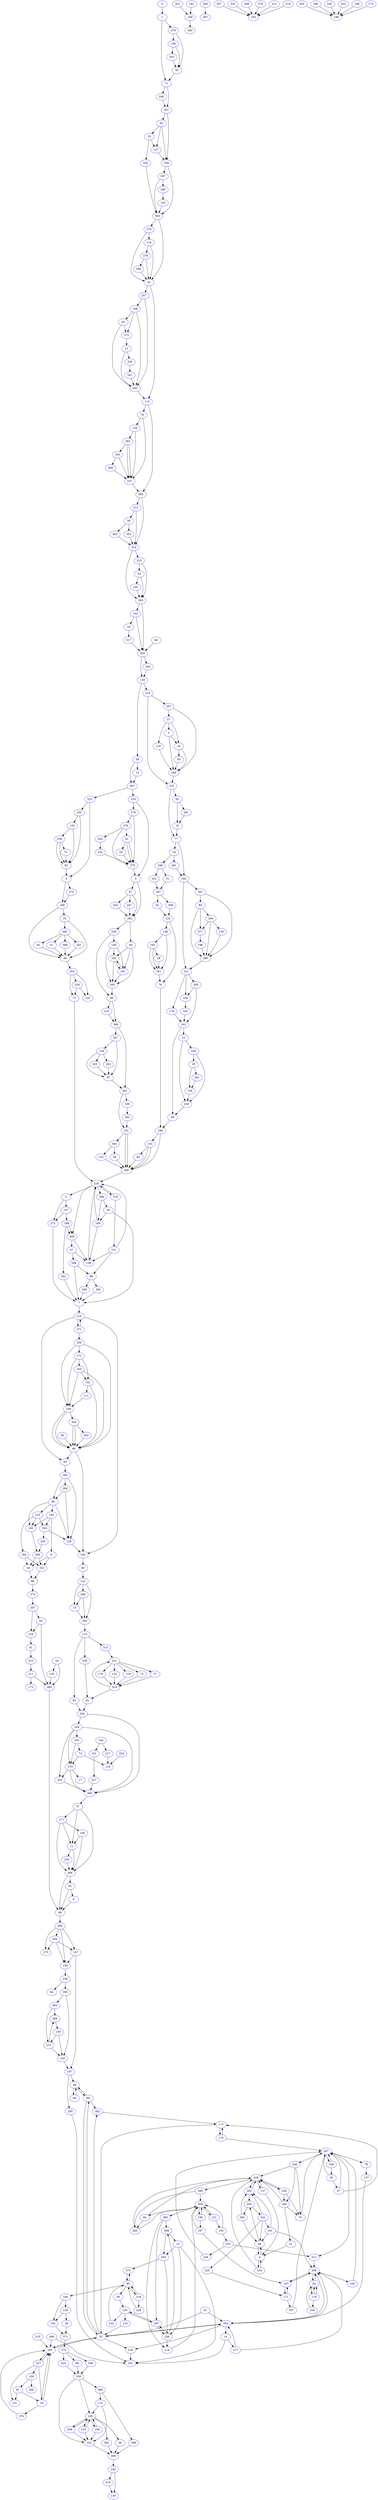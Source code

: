 digraph {
  "1" [color="orange"]
  "400" [color="blue"]
  "399" [color="blue"]
  "398" [color="blue"]
  "397" [color="blue"]
  "396" [color="blue"]
  "395" [color="blue"]
  "394" [color="blue"]
  "393" [color="blue"]
  "392" [color="blue"]
  "391" [color="blue"]
  "390" [color="blue"]
  "389" [color="blue"]
  "388" [color="blue"]
  "387" [color="blue"]
  "386" [color="blue"]
  "385" [color="blue"]
  "384" [color="blue"]
  "383" [color="blue"]
  "382" [color="blue"]
  "381" [color="blue"]
  "380" [color="blue"]
  "379" [color="blue"]
  "378" [color="blue"]
  "377" [color="blue"]
  "376" [color="blue"]
  "375" [color="blue"]
  "374" [color="blue"]
  "373" [color="blue"]
  "372" [color="blue"]
  "371" [color="blue"]
  "370" [color="blue"]
  "369" [color="blue"]
  "368" [color="blue"]
  "367" [color="blue"]
  "366" [color="blue"]
  "365" [color="blue"]
  "364" [color="blue"]
  "363" [color="blue"]
  "362" [color="blue"]
  "361" [color="blue"]
  "360" [color="blue"]
  "359" [color="blue"]
  "358" [color="blue"]
  "357" [color="blue"]
  "356" [color="blue"]
  "355" [color="blue"]
  "354" [color="blue"]
  "353" [color="blue"]
  "352" [color="blue"]
  "351" [color="blue"]
  "350" [color="blue"]
  "349" [color="blue"]
  "348" [color="blue"]
  "347" [color="blue"]
  "346" [color="blue"]
  "345" [color="blue"]
  "344" [color="blue"]
  "343" [color="blue"]
  "342" [color="blue"]
  "341" [color="blue"]
  "340" [color="blue"]
  "339" [color="blue"]
  "338" [color="blue"]
  "337" [color="blue"]
  "336" [color="blue"]
  "335" [color="blue"]
  "334" [color="blue"]
  "333" [color="blue"]
  "332" [color="blue"]
  "331" [color="blue"]
  "330" [color="blue"]
  "329" [color="blue"]
  "328" [color="blue"]
  "327" [color="blue"]
  "326" [color="blue"]
  "325" [color="blue"]
  "324" [color="blue"]
  "323" [color="blue"]
  "322" [color="blue"]
  "321" [color="blue"]
  "320" [color="blue"]
  "319" [color="blue"]
  "318" [color="blue"]
  "317" [color="blue"]
  "316" [color="blue"]
  "315" [color="blue"]
  "314" [color="blue"]
  "313" [color="blue"]
  "312" [color="blue"]
  "311" [color="blue"]
  "310" [color="blue"]
  "309" [color="blue"]
  "308" [color="blue"]
  "307" [color="blue"]
  "306" [color="blue"]
  "305" [color="blue"]
  "304" [color="blue"]
  "303" [color="blue"]
  "302" [color="blue"]
  "301" [color="blue"]
  "300" [color="blue"]
  "299" [color="blue"]
  "298" [color="blue"]
  "297" [color="blue"]
  "296" [color="blue"]
  "295" [color="blue"]
  "294" [color="blue"]
  "293" [color="blue"]
  "292" [color="blue"]
  "291" [color="blue"]
  "290" [color="blue"]
  "289" [color="blue"]
  "288" [color="blue"]
  "287" [color="blue"]
  "286" [color="blue"]
  "285" [color="blue"]
  "284" [color="blue"]
  "283" [color="blue"]
  "282" [color="blue"]
  "281" [color="blue"]
  "280" [color="blue"]
  "279" [color="blue"]
  "278" [color="blue"]
  "277" [color="blue"]
  "276" [color="blue"]
  "275" [color="blue"]
  "274" [color="blue"]
  "273" [color="blue"]
  "272" [color="blue"]
  "271" [color="blue"]
  "270" [color="blue"]
  "269" [color="blue"]
  "268" [color="blue"]
  "267" [color="blue"]
  "266" [color="blue"]
  "265" [color="blue"]
  "264" [color="blue"]
  "263" [color="blue"]
  "262" [color="blue"]
  "261" [color="blue"]
  "260" [color="blue"]
  "259" [color="blue"]
  "258" [color="blue"]
  "257" [color="blue"]
  "256" [color="blue"]
  "255" [color="blue"]
  "254" [color="blue"]
  "253" [color="blue"]
  "252" [color="blue"]
  "251" [color="blue"]
  "250" [color="blue"]
  "249" [color="blue"]
  "248" [color="blue"]
  "247" [color="blue"]
  "246" [color="blue"]
  "245" [color="blue"]
  "244" [color="blue"]
  "243" [color="blue"]
  "242" [color="blue"]
  "241" [color="blue"]
  "240" [color="blue"]
  "239" [color="blue"]
  "238" [color="blue"]
  "237" [color="blue"]
  "236" [color="blue"]
  "235" [color="blue"]
  "234" [color="blue"]
  "233" [color="blue"]
  "232" [color="blue"]
  "231" [color="blue"]
  "230" [color="blue"]
  "229" [color="blue"]
  "228" [color="blue"]
  "227" [color="blue"]
  "226" [color="blue"]
  "225" [color="blue"]
  "224" [color="blue"]
  "223" [color="blue"]
  "222" [color="blue"]
  "221" [color="blue"]
  "220" [color="blue"]
  "219" [color="blue"]
  "218" [color="blue"]
  "217" [color="blue"]
  "216" [color="blue"]
  "215" [color="blue"]
  "214" [color="blue"]
  "213" [color="blue"]
  "212" [color="blue"]
  "211" [color="blue"]
  "210" [color="blue"]
  "209" [color="blue"]
  "208" [color="blue"]
  "207" [color="blue"]
  "206" [color="blue"]
  "205" [color="blue"]
  "204" [color="blue"]
  "203" [color="blue"]
  "202" [color="blue"]
  "201" [color="blue"]
  "200" [color="blue"]
  "199" [color="blue"]
  "198" [color="blue"]
  "197" [color="blue"]
  "196" [color="blue"]
  "195" [color="blue"]
  "194" [color="blue"]
  "193" [color="blue"]
  "192" [color="blue"]
  "191" [color="blue"]
  "190" [color="blue"]
  "189" [color="blue"]
  "188" [color="blue"]
  "187" [color="blue"]
  "186" [color="blue"]
  "185" [color="blue"]
  "184" [color="blue"]
  "183" [color="blue"]
  "182" [color="blue"]
  "181" [color="blue"]
  "180" [color="blue"]
  "179" [color="blue"]
  "178" [color="blue"]
  "177" [color="blue"]
  "176" [color="blue"]
  "175" [color="blue"]
  "174" [color="blue"]
  "173" [color="blue"]
  "172" [color="blue"]
  "171" [color="blue"]
  "170" [color="blue"]
  "169" [color="blue"]
  "168" [color="blue"]
  "167" [color="blue"]
  "166" [color="blue"]
  "165" [color="blue"]
  "164" [color="blue"]
  "163" [color="blue"]
  "162" [color="blue"]
  "161" [color="blue"]
  "160" [color="blue"]
  "159" [color="blue"]
  "158" [color="blue"]
  "157" [color="blue"]
  "156" [color="blue"]
  "155" [color="blue"]
  "154" [color="blue"]
  "153" [color="blue"]
  "152" [color="blue"]
  "151" [color="blue"]
  "150" [color="blue"]
  "149" [color="blue"]
  "148" [color="blue"]
  "147" [color="blue"]
  "146" [color="blue"]
  "145" [color="blue"]
  "144" [color="blue"]
  "143" [color="blue"]
  "142" [color="blue"]
  "141" [color="blue"]
  "140" [color="blue"]
  "139" [color="blue"]
  "138" [color="blue"]
  "137" [color="blue"]
  "136" [color="blue"]
  "135" [color="blue"]
  "134" [color="blue"]
  "133" [color="blue"]
  "132" [color="blue"]
  "131" [color="blue"]
  "130" [color="blue"]
  "129" [color="blue"]
  "128" [color="blue"]
  "127" [color="blue"]
  "126" [color="blue"]
  "125" [color="blue"]
  "124" [color="blue"]
  "123" [color="blue"]
  "122" [color="blue"]
  "121" [color="blue"]
  "120" [color="blue"]
  "119" [color="blue"]
  "118" [color="blue"]
  "117" [color="blue"]
  "116" [color="blue"]
  "115" [color="blue"]
  "114" [color="blue"]
  "113" [color="blue"]
  "112" [color="blue"]
  "111" [color="blue"]
  "110" [color="blue"]
  "109" [color="blue"]
  "108" [color="blue"]
  "107" [color="blue"]
  "106" [color="blue"]
  "105" [color="blue"]
  "104" [color="blue"]
  "103" [color="blue"]
  "102" [color="blue"]
  "101" [color="blue"]
  "100" [color="blue"]
  "99" [color="blue"]
  "98" [color="blue"]
  "97" [color="blue"]
  "96" [color="blue"]
  "95" [color="blue"]
  "94" [color="blue"]
  "93" [color="blue"]
  "92" [color="blue"]
  "91" [color="blue"]
  "90" [color="blue"]
  "89" [color="blue"]
  "88" [color="blue"]
  "87" [color="blue"]
  "86" [color="blue"]
  "85" [color="blue"]
  "84" [color="blue"]
  "83" [color="blue"]
  "82" [color="blue"]
  "81" [color="blue"]
  "80" [color="blue"]
  "79" [color="blue"]
  "78" [color="blue"]
  "77" [color="blue"]
  "76" [color="blue"]
  "75" [color="blue"]
  "74" [color="blue"]
  "73" [color="blue"]
  "72" [color="blue"]
  "71" [color="blue"]
  "70" [color="blue"]
  "69" [color="blue"]
  "68" [color="blue"]
  "67" [color="blue"]
  "66" [color="blue"]
  "65" [color="blue"]
  "64" [color="blue"]
  "63" [color="blue"]
  "62" [color="blue"]
  "61" [color="blue"]
  "60" [color="blue"]
  "59" [color="blue"]
  "58" [color="blue"]
  "57" [color="blue"]
  "56" [color="blue"]
  "55" [color="blue"]
  "54" [color="blue"]
  "53" [color="blue"]
  "52" [color="blue"]
  "51" [color="blue"]
  "50" [color="blue"]
  "49" [color="blue"]
  "48" [color="blue"]
  "47" [color="blue"]
  "46" [color="blue"]
  "45" [color="blue"]
  "44" [color="blue"]
  "43" [color="blue"]
  "42" [color="blue"]
  "41" [color="blue"]
  "40" [color="blue"]
  "39" [color="blue"]
  "38" [color="blue"]
  "37" [color="blue"]
  "36" [color="blue"]
  "35" [color="blue"]
  "34" [color="blue"]
  "33" [color="blue"]
  "32" [color="blue"]
  "31" [color="blue"]
  "30" [color="blue"]
  "29" [color="blue"]
  "28" [color="blue"]
  "27" [color="blue"]
  "26" [color="blue"]
  "25" [color="blue"]
  "24" [color="blue"]
  "23" [color="blue"]
  "22" [color="blue"]
  "21" [color="blue"]
  "20" [color="blue"]
  "19" [color="blue"]
  "18" [color="blue"]
  "17" [color="blue"]
  "16" [color="blue"]
  "15" [color="blue"]
  "14" [color="blue"]
  "13" [color="blue"]
  "12" [color="blue"]
  "11" [color="blue"]
  "10" [color="blue"]
  "9" [color="blue"]
  "8" [color="blue"]
  "7" [color="blue"]
  "6" [color="blue"]
  "5" [color="blue"]
  "4" [color="blue"]
  "3" [color="blue"]
  "2" [color="blue"]
  "1" [color="blue"]
  "0" [color="blue"]
  "0" -> "1"
  "1" -> "278"
  "1" -> "71"
  "2" -> "16"
  "2" -> "269"
  "3" -> "272"
  "3" -> "127"
  "4" -> "46"
  "4" -> "332"
  "5" -> "292"
  "5" -> "97"
  "6" -> "89"
  "7" -> "214"
  "8" -> "189"
  "8" -> "273"
  "9" -> "322"
  "9" -> "34"
  "10" -> "77"
  "11" -> "366"
  "11" -> "250"
  "12" -> "364"
  "12" -> "256"
  "12" -> "161"
  "13" -> "282"
  "14" -> "117"
  "14" -> "161"
  "15" -> "367"
  "16" -> "269"
  "16" -> "50"
  "18" -> "348"
  "18" -> "261"
  "19" -> "317"
  "20" -> "291"
  "20" -> "291"
  "20" -> "376"
  "21" -> "339"
  "21" -> "293"
  "22" -> "4"
  "23" -> "326"
  "23" -> "229"
  "24" -> "135"
  "24" -> "360"
  "25" -> "90"
  "25" -> "340"
  "26" -> "371"
  "27" -> "319"
  "28" -> "351"
  "29" -> "375"
  "30" -> "267"
  "30" -> "67"
  "31" -> "90"
  "32" -> "124"
  "33" -> "147"
  "33" -> "320"
  "34" -> "96"
  "35" -> "136"
  "35" -> "361"
  "36" -> "263"
  "36" -> "353"
  "37" -> "366"
  "37" -> "11"
  "37" -> "277"
  "38" -> "66"
  "39" -> "396"
  "40" -> "355"
  "40" -> "181"
  "40" -> "265"
  "41" -> "310"
  "42" -> "257"
  "42" -> "113"
  "43" -> "354"
  "43" -> "52"
  "44" -> "399"
  "45" -> "90"
  "46" -> "4"
  "46" -> "206"
  "47" -> "158"
  "47" -> "298"
  "48" -> "60"
  "48" -> "391"
  "49" -> "122"
  "50" -> "269"
  "51" -> "287"
  "52" -> "234"
  "52" -> "391"
  "52" -> "354"
  "52" -> "362"
  "52" -> "291"
  "53" -> "300"
  "53" -> "155"
  "54" -> "308"
  "54" -> "179"
  "55" -> "166"
  "55" -> "7"
  "56" -> "399"
  "57" -> "2"
  "57" -> "119"
  "57" -> "16"
  "58" -> "367"
  "58" -> "15"
  "59" -> "150"
  "60" -> "48"
  "61" -> "375"
  "61" -> "375"
  "61" -> "29"
  "62" -> "89"
  "62" -> "6"
  "63" -> "281"
  "63" -> "10"
  "65" -> "372"
  "65" -> "293"
  "66" -> "99"
  "66" -> "104"
  "67" -> "177"
  "67" -> "267"
  "68" -> "303"
  "69" -> "244"
  "70" -> "267"
  "71" -> "248"
  "71" -> "301"
  "72" -> "319"
  "73" -> "218"
  "74" -> "118"
  "74" -> "279"
  "75" -> "93"
  "76" -> "244"
  "77" -> "345"
  "77" -> "18"
  "78" -> "159"
  "78" -> "237"
  "79" -> "137"
  "80" -> "195"
  "80" -> "129"
  "80" -> "123"
  "80" -> "140"
  "81" -> "205"
  "82" -> "208"
  "82" -> "147"
  "82" -> "33"
  "83" -> "360"
  "83" -> "154"
  "84" -> "280"
  "84" -> "204"
  "84" -> "377"
  "85" -> "59"
  "85" -> "373"
  "85" -> "318"
  "85" -> "106"
  "86" -> "259"
  "86" -> "350"
  "87" -> "262"
  "88" -> "216"
  "88" -> "384"
  "89" -> "286"
  "90" -> "253"
  "91" -> "20"
  "91" -> "131"
  "92" -> "71"
  "93" -> "8"
  "94" -> "260"
  "94" -> "329"
  "95" -> "205"
  "96" -> "374"
  "97" -> "334"
  "97" -> "247"
  "97" -> "292"
  "98" -> "358"
  "99" -> "383"
  "100" -> "91"
  "100" -> "346"
  "101" -> "327"
  "102" -> "19"
  "102" -> "303"
  "103" -> "252"
  "103" -> "359"
  "104" -> "49"
  "105" -> "194"
  "105" -> "39"
  "105" -> "215"
  "105" -> "382"
  "105" -> "368"
  "106" -> "152"
  "106" -> "126"
  "107" -> "197"
  "107" -> "148"
  "108" -> "185"
  "109" -> "120"
  "109" -> "212"
  "110" -> "319"
  "111" -> "249"
  "112" -> "142"
  "112" -> "105"
  "113" -> "285"
  "113" -> "78"
  "114" -> "359"
  "115" -> "313"
  "115" -> "95"
  "115" -> "330"
  "116" -> "42"
  "116" -> "378"
  "117" -> "308"
  "117" -> "354"
  "119" -> "269"
  "120" -> "197"
  "121" -> "103"
  "121" -> "359"
  "122" -> "282"
  "122" -> "13"
  "122" -> "268"
  "123" -> "164"
  "123" -> "140"
  "123" -> "184"
  "124" -> "76"
  "124" -> "138"
  "126" -> "26"
  "126" -> "152"
  "127" -> "272"
  "127" -> "188"
  "128" -> "58"
  "128" -> "210"
  "129" -> "104"
  "130" -> "280"
  "132" -> "319"
  "133" -> "52"
  "134" -> "202"
  "134" -> "87"
  "134" -> "325"
  "135" -> "360"
  "136" -> "229"
  "137" -> "354"
  "138" -> "351"
  "138" -> "163"
  "140" -> "395"
  "141" -> "111"
  "141" -> "66"
  "142" -> "396"
  "143" -> "399"
  "143" -> "44"
  "143" -> "399"
  "144" -> "101"
  "144" -> "217"
  "145" -> "363"
  "146" -> "366"
  "146" -> "11"
  "147" -> "208"
  "148" -> "230"
  "149" -> "355"
  "149" -> "181"
  "149" -> "265"
  "150" -> "133"
  "150" -> "297"
  "150" -> "222"
  "151" -> "158"
  "151" -> "86"
  "151" -> "218"
  "152" -> "371"
  "153" -> "399"
  "154" -> "41"
  "155" -> "300"
  "156" -> "92"
  "156" -> "343"
  "157" -> "329"
  "157" -> "4"
  "158" -> "218"
  "159" -> "237"
  "159" -> "365"
  "160" -> "267"
  "162" -> "69"
  "162" -> "23"
  "163" -> "351"
  "163" -> "351"
  "163" -> "28"
  "164" -> "129"
  "164" -> "236"
  "165" -> "249"
  "165" -> "66"
  "165" -> "141"
  "166" -> "158"
  "166" -> "218"
  "167" -> "187"
  "167" -> "359"
  "168" -> "372"
  "168" -> "65"
  "168" -> "293"
  "169" -> "400"
  "170" -> "319"
  "171" -> "337"
  "171" -> "187"
  "172" -> "165"
  "172" -> "249"
  "172" -> "141"
  "174" -> "198"
  "175" -> "177"
  "175" -> "267"
  "176" -> "270"
  "176" -> "375"
  "177" -> "175"
  "177" -> "52"
  "178" -> "162"
  "179" -> "54"
  "179" -> "54"
  "179" -> "258"
  "180" -> "329"
  "180" -> "22"
  "180" -> "70"
  "181" -> "355"
  "181" -> "265"
  "183" -> "237"
  "183" -> "266"
  "184" -> "322"
  "184" -> "34"
  "185" -> "162"
  "186" -> "198"
  "187" -> "308"
  "187" -> "171"
  "188" -> "209"
  "188" -> "209"
  "188" -> "342"
  "189" -> "90"
  "189" -> "25"
  "190" -> "167"
  "190" -> "359"
  "191" -> "308"
  "191" -> "392"
  "191" -> "46"
  "192" -> "169"
  "193" -> "93"
  "193" -> "338"
  "194" -> "142"
  "194" -> "105"
  "195" -> "164"
  "195" -> "9"
  "195" -> "140"
  "196" -> "280"
  "197" -> "295"
  "197" -> "48"
  "199" -> "283"
  "200" -> "387"
  "201" -> "293"
  "202" -> "87"
  "203" -> "66"
  "204" -> "280"
  "204" -> "130"
  "204" -> "377"
  "205" -> "380"
  "205" -> "254"
  "206" -> "284"
  "206" -> "341"
  "207" -> "83"
  "207" -> "154"
  "208" -> "397"
  "208" -> "363"
  "209" -> "158"
  "209" -> "47"
  "210" -> "357"
  "210" -> "225"
  "211" -> "173"
  "211" -> "360"
  "212" -> "120"
  "212" -> "369"
  "213" -> "36"
  "213" -> "314"
  "214" -> "99"
  "214" -> "271"
  "214" -> "104"
  "215" -> "142"
  "215" -> "105"
  "216" -> "384"
  "217" -> "118"
  "218" -> "209"
  "218" -> "3"
  "218" -> "316"
  "218" -> "386"
  "219" -> "182"
  "220" -> "171"
  "221" -> "170"
  "221" -> "132"
  "221" -> "27"
  "221" -> "72"
  "221" -> "110"
  "222" -> "85"
  "223" -> "300"
  "223" -> "53"
  "224" -> "118"
  "225" -> "77"
  "225" -> "63"
  "226" -> "267"
  "227" -> "131"
  "227" -> "20"
  "227" -> "100"
  "227" -> "291"
  "228" -> "85"
  "229" -> "69"
  "230" -> "390"
  "230" -> "64"
  "231" -> "182"
  "232" -> "375"
  "233" -> "198"
  "234" -> "161"
  "235" -> "176"
  "235" -> "5"
  "236" -> "395"
  "237" -> "285"
  "238" -> "180"
  "238" -> "329"
  "238" -> "70"
  "239" -> "88"
  "239" -> "149"
  "240" -> "145"
  "241" -> "90"
  "242" -> "379"
  "242" -> "139"
  "243" -> "128"
  "244" -> "399"
  "244" -> "143"
  "245" -> "198"
  "246" -> "180"
  "246" -> "329"
  "246" -> "70"
  "247" -> "292"
  "248" -> "301"
  "249" -> "66"
  "249" -> "304"
  "249" -> "66"
  "250" -> "366"
  "251" -> "399"
  "251" -> "344"
  "251" -> "399"
  "252" -> "312"
  "252" -> "226"
  "253" -> "328"
  "253" -> "73"
  "253" -> "125"
  "254" -> "380"
  "254" -> "279"
  "254" -> "352"
  "254" -> "333"
  "255" -> "93"
  "255" -> "193"
  "256" -> "297"
  "256" -> "398"
  "256" -> "114"
  "257" -> "168"
  "257" -> "293"
  "258" -> "54"
  "259" -> "7"
  "260" -> "329"
  "260" -> "359"
  "261" -> "345"
  "262" -> "251"
  "262" -> "199"
  "263" -> "314"
  "264" -> "129"
  "264" -> "80"
  "265" -> "88"
  "266" -> "237"
  "267" -> "312"
  "267" -> "246"
  "267" -> "349"
  "267" -> "79"
  "268" -> "13"
  "268" -> "282"
  "269" -> "225"
  "270" -> "61"
  "270" -> "375"
  "270" -> "394"
  "271" -> "214"
  "271" -> "336"
  "272" -> "7"
  "273" -> "189"
  "274" -> "356"
  "274" -> "324"
  "274" -> "98"
  "276" -> "182"
  "277" -> "146"
  "277" -> "366"
  "277" -> "11"
  "278" -> "92"
  "278" -> "156"
  "279" -> "380"
  "279" -> "333"
  "279" -> "17"
  "280" -> "311"
  "281" -> "10"
  "282" -> "115"
  "283" -> "251"
  "284" -> "46"
  "284" -> "392"
  "285" -> "213"
  "285" -> "314"
  "286" -> "294"
  "286" -> "275"
  "286" -> "148"
  "286" -> "107"
  "287" -> "32"
  "287" -> "309"
  "288" -> "182"
  "289" -> "396"
  "290" -> "198"
  "291" -> "227"
  "291" -> "52"
  "292" -> "239"
  "292" -> "40"
  "293" -> "113"
  "294" -> "275"
  "294" -> "148"
  "294" -> "107"
  "295" -> "161"
  "296" -> "42"
  "297" -> "150"
  "297" -> "256"
  "298" -> "86"
  "298" -> "7"
  "299" -> "260"
  "299" -> "359"
  "300" -> "102"
  "300" -> "303"
  "301" -> "82"
  "301" -> "208"
  "302" -> "198"
  "303" -> "128"
  "303" -> "243"
  "304" -> "66"
  "304" -> "203"
  "304" -> "66"
  "305" -> "162"
  "305" -> "108"
  "306" -> "161"
  "306" -> "291"
  "307" -> "87"
  "307" -> "134"
  "308" -> "54"
  "308" -> "354"
  "308" -> "160"
  "308" -> "187"
  "309" -> "124"
  "310" -> "211"
  "311" -> "108"
  "311" -> "305"
  "311" -> "178"
  "312" -> "308"
  "313" -> "221"
  "314" -> "300"
  "314" -> "223"
  "315" -> "291"
  "316" -> "151"
  "316" -> "218"
  "317" -> "303"
  "318" -> "228"
  "318" -> "85"
  "319" -> "81"
  "319" -> "221"
  "320" -> "363"
  "321" -> "169"
  "322" -> "96"
  "323" -> "8"
  "323" -> "255"
  "324" -> "358"
  "325" -> "87"
  "326" -> "229"
  "326" -> "35"
  "327" -> "380"
  "328" -> "73"
  "328" -> "125"
  "329" -> "392"
  "329" -> "238"
  "329" -> "157"
  "329" -> "299"
  "330" -> "81"
  "331" -> "287"
  "332" -> "329"
  "332" -> "4"
  "333" -> "380"
  "334" -> "292"
  "335" -> "182"
  "336" -> "249"
  "336" -> "172"
  "336" -> "66"
  "337" -> "267"
  "338" -> "93"
  "338" -> "75"
  "338" -> "93"
  "339" -> "201"
  "340" -> "388"
  "340" -> "31"
  "340" -> "45"
  "340" -> "241"
  "341" -> "46"
  "341" -> "392"
  "341" -> "191"
  "341" -> "220"
  "342" -> "7"
  "343" -> "92"
  "344" -> "153"
  "344" -> "56"
  "345" -> "381"
  "345" -> "311"
  "347" -> "182"
  "348" -> "51"
  "348" -> "331"
  "349" -> "30"
  "349" -> "267"
  "350" -> "7"
  "351" -> "76"
  "352" -> "279"
  "352" -> "74"
  "353" -> "314"
  "354" -> "308"
  "354" -> "234"
  "354" -> "14"
  "354" -> "52"
  "355" -> "181"
  "355" -> "265"
  "356" -> "358"
  "357" -> "269"
  "357" -> "57"
  "358" -> "389"
  "358" -> "142"
  "358" -> "105"
  "359" -> "121"
  "359" -> "385"
  "359" -> "190"
  "359" -> "94"
  "360" -> "89"
  "361" -> "136"
  "362" -> "177"
  "363" -> "370"
  "363" -> "42"
  "364" -> "373"
  "364" -> "256"
  "365" -> "237"
  "365" -> "183"
  "365" -> "237"
  "366" -> "62"
  "366" -> "89"
  "367" -> "235"
  "367" -> "323"
  "368" -> "142"
  "368" -> "105"
  "369" -> "109"
  "370" -> "116"
  "370" -> "42"
  "371" -> "274"
  "372" -> "21"
  "373" -> "85"
  "374" -> "207"
  "375" -> "5"
  "376" -> "291"
  "377" -> "196"
  "378" -> "296"
  "378" -> "42"
  "379" -> "139"
  "380" -> "37"
  "381" -> "280"
  "381" -> "84"
  "382" -> "396"
  "383" -> "129"
  "383" -> "80"
  "383" -> "264"
  "384" -> "262"
  "384" -> "307"
  "385" -> "114"
  "385" -> "398"
  "385" -> "297"
  "386" -> "55"
  "386" -> "166"
  "388" -> "90"
  "389" -> "112"
  "389" -> "289"
  "390" -> "120"
  "390" -> "393"
  "391" -> "362"
  "391" -> "48"
  "391" -> "52"
  "392" -> "329"
  "392" -> "206"
  "393" -> "212"
  "393" -> "369"
  "394" -> "232"
  "395" -> "322"
  "395" -> "34"
  "396" -> "242"
  "397" -> "240"
  "397" -> "363"
  "398" -> "364"
  "398" -> "12"
  "399" -> "218"
}